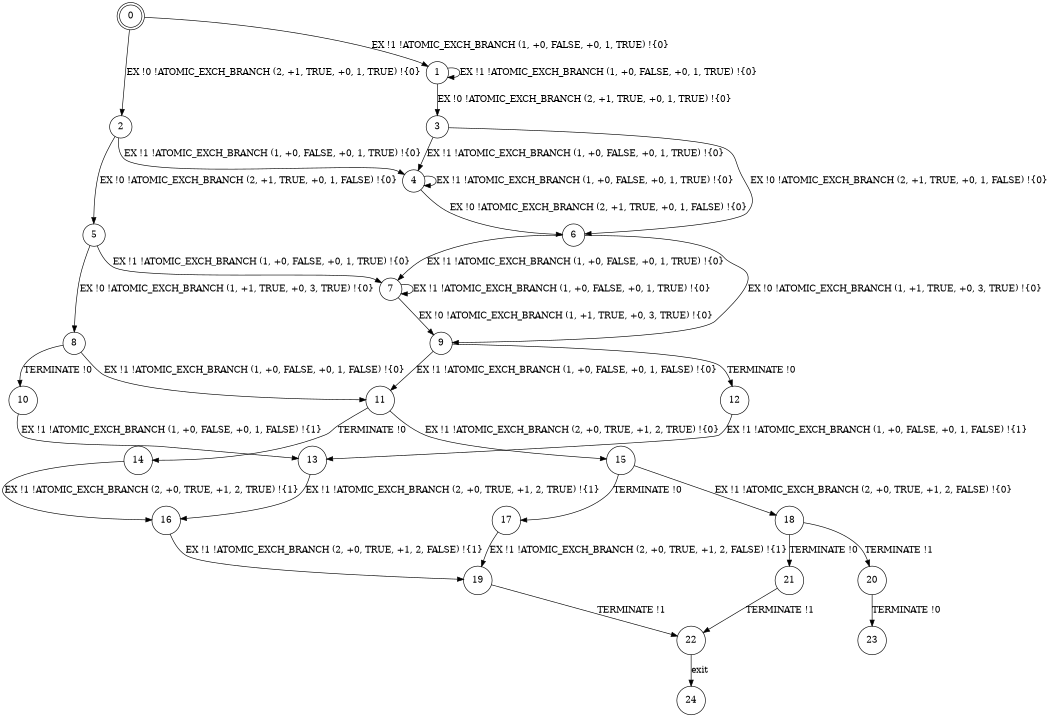 digraph BCG {
size = "7, 10.5";
center = TRUE;
node [shape = circle];
0 [peripheries = 2];
0 -> 1 [label = "EX !1 !ATOMIC_EXCH_BRANCH (1, +0, FALSE, +0, 1, TRUE) !{0}"];
0 -> 2 [label = "EX !0 !ATOMIC_EXCH_BRANCH (2, +1, TRUE, +0, 1, TRUE) !{0}"];
1 -> 3 [label = "EX !0 !ATOMIC_EXCH_BRANCH (2, +1, TRUE, +0, 1, TRUE) !{0}"];
1 -> 1 [label = "EX !1 !ATOMIC_EXCH_BRANCH (1, +0, FALSE, +0, 1, TRUE) !{0}"];
2 -> 4 [label = "EX !1 !ATOMIC_EXCH_BRANCH (1, +0, FALSE, +0, 1, TRUE) !{0}"];
2 -> 5 [label = "EX !0 !ATOMIC_EXCH_BRANCH (2, +1, TRUE, +0, 1, FALSE) !{0}"];
3 -> 4 [label = "EX !1 !ATOMIC_EXCH_BRANCH (1, +0, FALSE, +0, 1, TRUE) !{0}"];
3 -> 6 [label = "EX !0 !ATOMIC_EXCH_BRANCH (2, +1, TRUE, +0, 1, FALSE) !{0}"];
4 -> 4 [label = "EX !1 !ATOMIC_EXCH_BRANCH (1, +0, FALSE, +0, 1, TRUE) !{0}"];
4 -> 6 [label = "EX !0 !ATOMIC_EXCH_BRANCH (2, +1, TRUE, +0, 1, FALSE) !{0}"];
5 -> 7 [label = "EX !1 !ATOMIC_EXCH_BRANCH (1, +0, FALSE, +0, 1, TRUE) !{0}"];
5 -> 8 [label = "EX !0 !ATOMIC_EXCH_BRANCH (1, +1, TRUE, +0, 3, TRUE) !{0}"];
6 -> 7 [label = "EX !1 !ATOMIC_EXCH_BRANCH (1, +0, FALSE, +0, 1, TRUE) !{0}"];
6 -> 9 [label = "EX !0 !ATOMIC_EXCH_BRANCH (1, +1, TRUE, +0, 3, TRUE) !{0}"];
7 -> 7 [label = "EX !1 !ATOMIC_EXCH_BRANCH (1, +0, FALSE, +0, 1, TRUE) !{0}"];
7 -> 9 [label = "EX !0 !ATOMIC_EXCH_BRANCH (1, +1, TRUE, +0, 3, TRUE) !{0}"];
8 -> 10 [label = "TERMINATE !0"];
8 -> 11 [label = "EX !1 !ATOMIC_EXCH_BRANCH (1, +0, FALSE, +0, 1, FALSE) !{0}"];
9 -> 12 [label = "TERMINATE !0"];
9 -> 11 [label = "EX !1 !ATOMIC_EXCH_BRANCH (1, +0, FALSE, +0, 1, FALSE) !{0}"];
10 -> 13 [label = "EX !1 !ATOMIC_EXCH_BRANCH (1, +0, FALSE, +0, 1, FALSE) !{1}"];
11 -> 14 [label = "TERMINATE !0"];
11 -> 15 [label = "EX !1 !ATOMIC_EXCH_BRANCH (2, +0, TRUE, +1, 2, TRUE) !{0}"];
12 -> 13 [label = "EX !1 !ATOMIC_EXCH_BRANCH (1, +0, FALSE, +0, 1, FALSE) !{1}"];
13 -> 16 [label = "EX !1 !ATOMIC_EXCH_BRANCH (2, +0, TRUE, +1, 2, TRUE) !{1}"];
14 -> 16 [label = "EX !1 !ATOMIC_EXCH_BRANCH (2, +0, TRUE, +1, 2, TRUE) !{1}"];
15 -> 17 [label = "TERMINATE !0"];
15 -> 18 [label = "EX !1 !ATOMIC_EXCH_BRANCH (2, +0, TRUE, +1, 2, FALSE) !{0}"];
16 -> 19 [label = "EX !1 !ATOMIC_EXCH_BRANCH (2, +0, TRUE, +1, 2, FALSE) !{1}"];
17 -> 19 [label = "EX !1 !ATOMIC_EXCH_BRANCH (2, +0, TRUE, +1, 2, FALSE) !{1}"];
18 -> 20 [label = "TERMINATE !1"];
18 -> 21 [label = "TERMINATE !0"];
19 -> 22 [label = "TERMINATE !1"];
20 -> 23 [label = "TERMINATE !0"];
21 -> 22 [label = "TERMINATE !1"];
22 -> 24 [label = "exit"];
}
